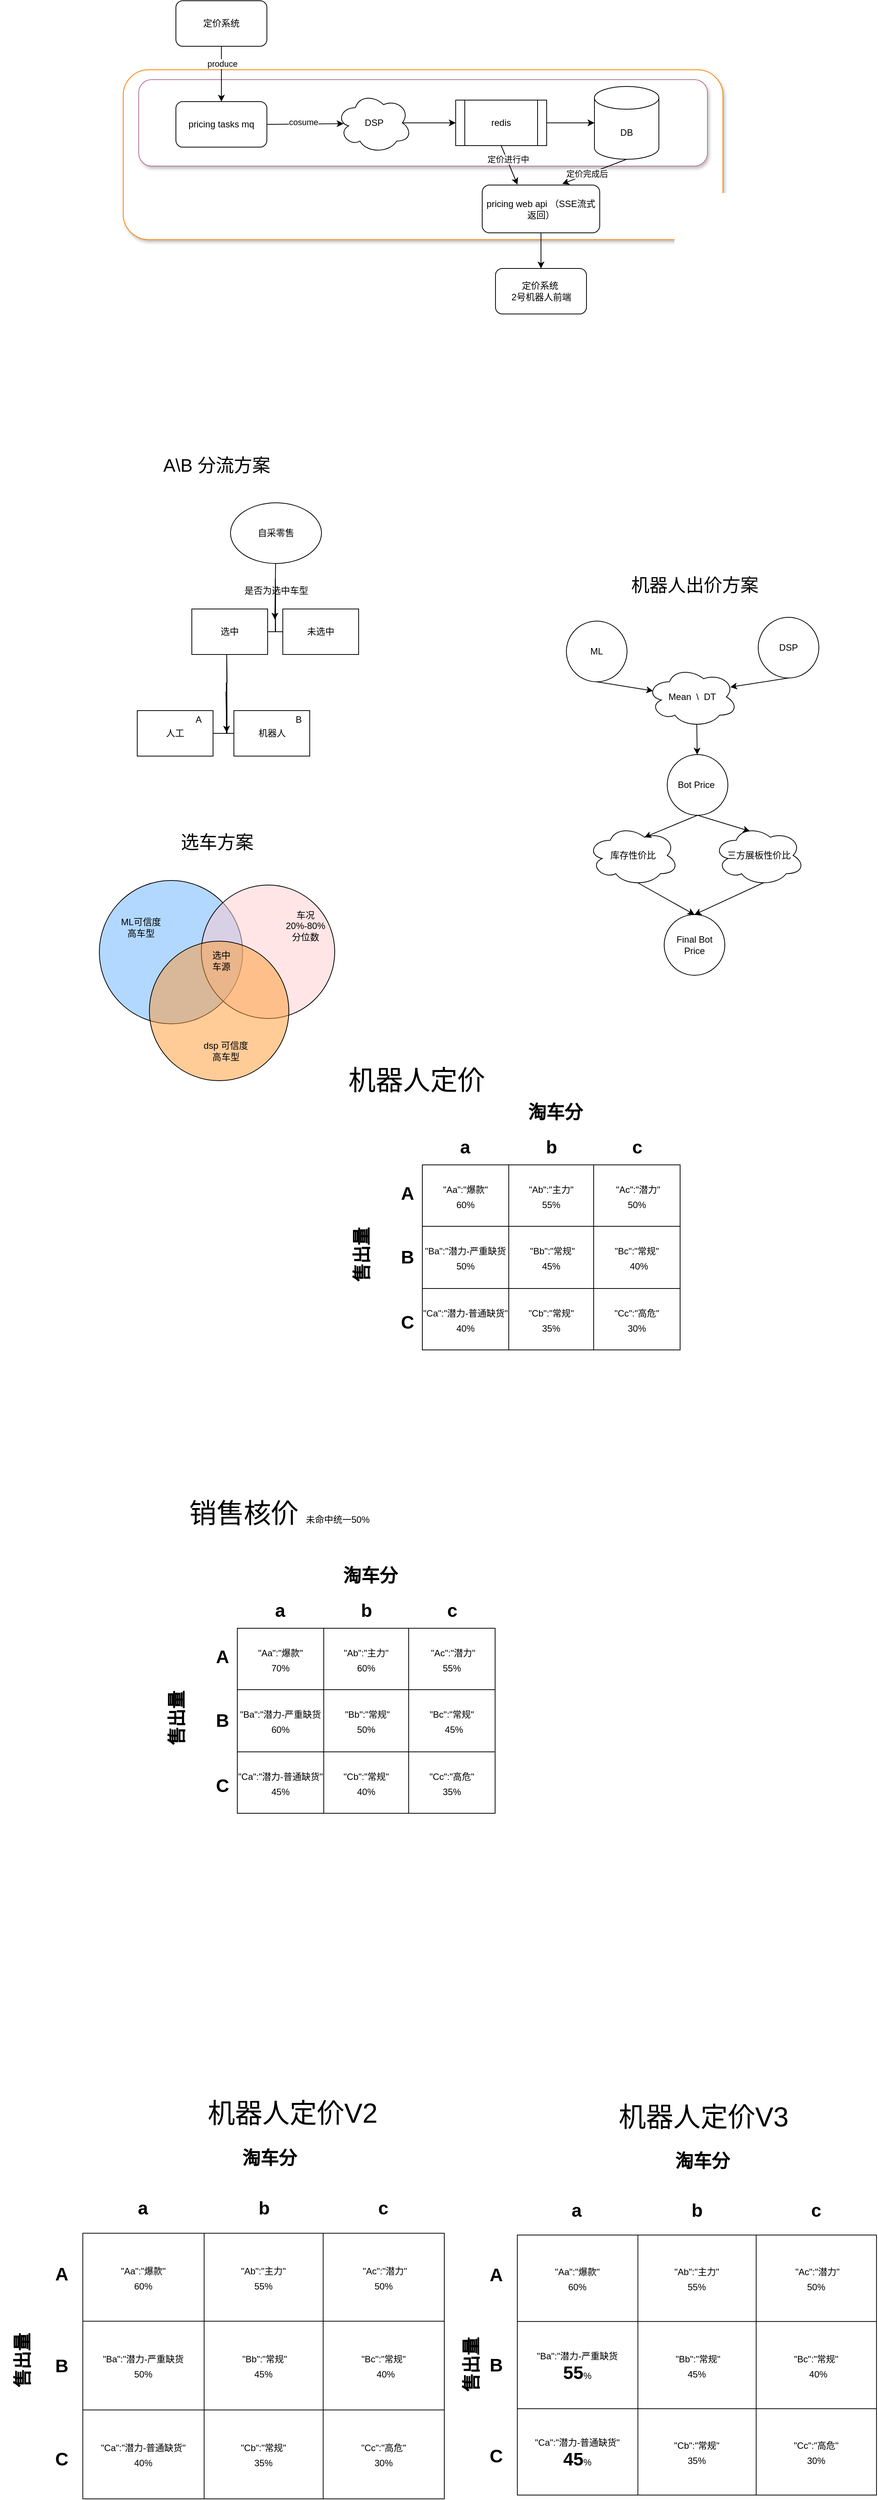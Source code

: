 <mxfile version="28.0.7">
  <diagram name="第 1 页" id="dXr8G55ADeOeAjB-wLCo">
    <mxGraphModel dx="1366" dy="620" grid="0" gridSize="10" guides="1" tooltips="1" connect="1" arrows="1" fold="1" page="1" pageScale="1" pageWidth="1200" pageHeight="1920" math="0" shadow="0">
      <root>
        <mxCell id="0" />
        <mxCell id="1" parent="0" />
        <mxCell id="itZnU8-O1z1cKu7S_E5a-29" value="" style="rounded=1;whiteSpace=wrap;html=1;strokeColor=#FF8000;shadow=1;" parent="1" vertex="1">
          <mxGeometry x="198.5" y="127" width="791" height="224" as="geometry" />
        </mxCell>
        <mxCell id="itZnU8-O1z1cKu7S_E5a-19" value="" style="rounded=1;whiteSpace=wrap;html=1;strokeColor=#B5739D;shadow=1;" parent="1" vertex="1">
          <mxGeometry x="219" y="140" width="750" height="114" as="geometry" />
        </mxCell>
        <mxCell id="itZnU8-O1z1cKu7S_E5a-4" value="pricing tasks mq" style="rounded=1;whiteSpace=wrap;html=1;" parent="1" vertex="1">
          <mxGeometry x="268" y="169" width="120" height="60" as="geometry" />
        </mxCell>
        <mxCell id="itZnU8-O1z1cKu7S_E5a-5" value="DSP" style="ellipse;shape=cloud;whiteSpace=wrap;html=1;" parent="1" vertex="1">
          <mxGeometry x="480" y="157" width="99" height="80" as="geometry" />
        </mxCell>
        <mxCell id="itZnU8-O1z1cKu7S_E5a-6" value="" style="endArrow=classic;html=1;rounded=0;entryX=0.092;entryY=0.513;entryDx=0;entryDy=0;entryPerimeter=0;exitX=1;exitY=0.5;exitDx=0;exitDy=0;" parent="1" source="itZnU8-O1z1cKu7S_E5a-4" target="itZnU8-O1z1cKu7S_E5a-5" edge="1">
          <mxGeometry width="50" height="50" relative="1" as="geometry">
            <mxPoint x="396" y="286" as="sourcePoint" />
            <mxPoint x="446" y="236" as="targetPoint" />
          </mxGeometry>
        </mxCell>
        <mxCell id="itZnU8-O1z1cKu7S_E5a-27" value="cosume" style="edgeLabel;html=1;align=center;verticalAlign=middle;resizable=0;points=[];" parent="itZnU8-O1z1cKu7S_E5a-6" vertex="1" connectable="0">
          <mxGeometry x="-0.06" y="3" relative="1" as="geometry">
            <mxPoint as="offset" />
          </mxGeometry>
        </mxCell>
        <mxCell id="itZnU8-O1z1cKu7S_E5a-8" value="redis" style="shape=process;whiteSpace=wrap;html=1;backgroundOutline=1;" parent="1" vertex="1">
          <mxGeometry x="637" y="167" width="120" height="60" as="geometry" />
        </mxCell>
        <mxCell id="itZnU8-O1z1cKu7S_E5a-11" value="" style="endArrow=classic;html=1;rounded=0;entryX=0;entryY=0.5;entryDx=0;entryDy=0;exitX=0.875;exitY=0.5;exitDx=0;exitDy=0;exitPerimeter=0;" parent="1" source="itZnU8-O1z1cKu7S_E5a-5" target="itZnU8-O1z1cKu7S_E5a-8" edge="1">
          <mxGeometry width="50" height="50" relative="1" as="geometry">
            <mxPoint x="580" y="284" as="sourcePoint" />
            <mxPoint x="689" y="195" as="targetPoint" />
          </mxGeometry>
        </mxCell>
        <mxCell id="itZnU8-O1z1cKu7S_E5a-14" value="DB" style="shape=cylinder3;whiteSpace=wrap;html=1;boundedLbl=1;backgroundOutline=1;size=15;" parent="1" vertex="1">
          <mxGeometry x="820" y="149" width="85" height="96" as="geometry" />
        </mxCell>
        <mxCell id="itZnU8-O1z1cKu7S_E5a-24" value="" style="endArrow=classic;html=1;rounded=0;entryX=0.5;entryY=0;entryDx=0;entryDy=0;exitX=0.5;exitY=1;exitDx=0;exitDy=0;" parent="1" source="itZnU8-O1z1cKu7S_E5a-25" target="itZnU8-O1z1cKu7S_E5a-4" edge="1">
          <mxGeometry width="50" height="50" relative="1" as="geometry">
            <mxPoint x="325" y="85" as="sourcePoint" />
            <mxPoint x="322" y="169" as="targetPoint" />
          </mxGeometry>
        </mxCell>
        <mxCell id="itZnU8-O1z1cKu7S_E5a-26" value="produce" style="edgeLabel;html=1;align=center;verticalAlign=middle;resizable=0;points=[];" parent="itZnU8-O1z1cKu7S_E5a-24" vertex="1" connectable="0">
          <mxGeometry x="-0.364" y="1" relative="1" as="geometry">
            <mxPoint as="offset" />
          </mxGeometry>
        </mxCell>
        <mxCell id="itZnU8-O1z1cKu7S_E5a-25" value="定价系统" style="rounded=1;whiteSpace=wrap;html=1;" parent="1" vertex="1">
          <mxGeometry x="268" y="36" width="120" height="60" as="geometry" />
        </mxCell>
        <mxCell id="itZnU8-O1z1cKu7S_E5a-28" value="pricing web api （SSE流式返回）" style="rounded=1;whiteSpace=wrap;html=1;" parent="1" vertex="1">
          <mxGeometry x="672" y="279" width="155" height="63" as="geometry" />
        </mxCell>
        <mxCell id="itZnU8-O1z1cKu7S_E5a-30" value="" style="endArrow=classic;html=1;rounded=0;exitX=0.5;exitY=1;exitDx=0;exitDy=0;entryX=0.3;entryY=-0.008;entryDx=0;entryDy=0;entryPerimeter=0;" parent="1" source="itZnU8-O1z1cKu7S_E5a-8" target="itZnU8-O1z1cKu7S_E5a-28" edge="1">
          <mxGeometry width="50" height="50" relative="1" as="geometry">
            <mxPoint x="746" y="296" as="sourcePoint" />
            <mxPoint x="796" y="246" as="targetPoint" />
          </mxGeometry>
        </mxCell>
        <mxCell id="itZnU8-O1z1cKu7S_E5a-35" value="定价进行中" style="edgeLabel;html=1;align=center;verticalAlign=middle;resizable=0;points=[];" parent="itZnU8-O1z1cKu7S_E5a-30" vertex="1" connectable="0">
          <mxGeometry x="-0.298" y="1" relative="1" as="geometry">
            <mxPoint as="offset" />
          </mxGeometry>
        </mxCell>
        <mxCell id="itZnU8-O1z1cKu7S_E5a-31" value="" style="endArrow=classic;html=1;rounded=0;exitX=0.5;exitY=1;exitDx=0;exitDy=0;exitPerimeter=0;entryX=0.681;entryY=-0.024;entryDx=0;entryDy=0;entryPerimeter=0;" parent="1" source="itZnU8-O1z1cKu7S_E5a-14" target="itZnU8-O1z1cKu7S_E5a-28" edge="1">
          <mxGeometry width="50" height="50" relative="1" as="geometry">
            <mxPoint x="1105" y="292" as="sourcePoint" />
            <mxPoint x="1155" y="242" as="targetPoint" />
          </mxGeometry>
        </mxCell>
        <mxCell id="itZnU8-O1z1cKu7S_E5a-36" value="定价完成后" style="edgeLabel;html=1;align=center;verticalAlign=middle;resizable=0;points=[];" parent="itZnU8-O1z1cKu7S_E5a-31" vertex="1" connectable="0">
          <mxGeometry x="0.198" y="-1" relative="1" as="geometry">
            <mxPoint x="-1" as="offset" />
          </mxGeometry>
        </mxCell>
        <mxCell id="itZnU8-O1z1cKu7S_E5a-32" value="定价系统&amp;nbsp;&lt;div&gt;2号机器人前端&lt;/div&gt;" style="rounded=1;whiteSpace=wrap;html=1;" parent="1" vertex="1">
          <mxGeometry x="689.5" y="389" width="120" height="60" as="geometry" />
        </mxCell>
        <mxCell id="itZnU8-O1z1cKu7S_E5a-34" value="" style="endArrow=classic;html=1;rounded=0;exitX=0.5;exitY=1;exitDx=0;exitDy=0;entryX=0.5;entryY=0;entryDx=0;entryDy=0;" parent="1" source="itZnU8-O1z1cKu7S_E5a-28" target="itZnU8-O1z1cKu7S_E5a-32" edge="1">
          <mxGeometry width="50" height="50" relative="1" as="geometry">
            <mxPoint x="880" y="424" as="sourcePoint" />
            <mxPoint x="930" y="374" as="targetPoint" />
          </mxGeometry>
        </mxCell>
        <mxCell id="itZnU8-O1z1cKu7S_E5a-38" value="" style="endArrow=classic;html=1;rounded=0;exitX=1;exitY=0.5;exitDx=0;exitDy=0;entryX=0;entryY=0.5;entryDx=0;entryDy=0;entryPerimeter=0;" parent="1" source="itZnU8-O1z1cKu7S_E5a-8" target="itZnU8-O1z1cKu7S_E5a-14" edge="1">
          <mxGeometry width="50" height="50" relative="1" as="geometry">
            <mxPoint x="794" y="219" as="sourcePoint" />
            <mxPoint x="858" y="197" as="targetPoint" />
          </mxGeometry>
        </mxCell>
        <mxCell id="T7qoQ7lvPFL74FgqGg6b-2" value="" style="edgeStyle=orthogonalEdgeStyle;sourcePerimeterSpacing=0;targetPerimeterSpacing=0;startArrow=none;endArrow=none;rounded=0;targetPortConstraint=eastwest;sourcePortConstraint=northsouth;curved=0;rounded=0;" parent="1" target="T7qoQ7lvPFL74FgqGg6b-4" edge="1">
          <mxGeometry relative="1" as="geometry">
            <mxPoint x="335" y="898" as="sourcePoint" />
          </mxGeometry>
        </mxCell>
        <mxCell id="T7qoQ7lvPFL74FgqGg6b-3" value="" style="edgeStyle=orthogonalEdgeStyle;sourcePerimeterSpacing=0;targetPerimeterSpacing=0;startArrow=none;endArrow=none;rounded=0;targetPortConstraint=eastwest;sourcePortConstraint=northsouth;curved=0;rounded=0;" parent="1" target="T7qoQ7lvPFL74FgqGg6b-5" edge="1">
          <mxGeometry relative="1" as="geometry">
            <mxPoint x="335" y="898" as="sourcePoint" />
          </mxGeometry>
        </mxCell>
        <mxCell id="T7qoQ7lvPFL74FgqGg6b-4" value="人工" style="whiteSpace=wrap;html=1;align=center;verticalAlign=middle;treeFolding=1;treeMoving=1;" parent="1" vertex="1">
          <mxGeometry x="217" y="972" width="100" height="60" as="geometry" />
        </mxCell>
        <mxCell id="T7qoQ7lvPFL74FgqGg6b-5" value="机器人" style="whiteSpace=wrap;html=1;align=center;verticalAlign=middle;treeFolding=1;treeMoving=1;" parent="1" vertex="1">
          <mxGeometry x="344.5" y="972" width="100" height="60" as="geometry" />
        </mxCell>
        <mxCell id="T7qoQ7lvPFL74FgqGg6b-8" value="" style="edgeStyle=orthogonalEdgeStyle;sourcePerimeterSpacing=0;targetPerimeterSpacing=0;startArrow=none;endArrow=none;rounded=0;targetPortConstraint=eastwest;sourcePortConstraint=northsouth;curved=0;rounded=0;" parent="1" target="T7qoQ7lvPFL74FgqGg6b-10" edge="1">
          <mxGeometry relative="1" as="geometry">
            <mxPoint x="399" y="798" as="sourcePoint" />
          </mxGeometry>
        </mxCell>
        <mxCell id="T7qoQ7lvPFL74FgqGg6b-9" value="" style="edgeStyle=orthogonalEdgeStyle;sourcePerimeterSpacing=0;targetPerimeterSpacing=0;startArrow=none;endArrow=none;rounded=0;targetPortConstraint=eastwest;sourcePortConstraint=northsouth;curved=0;rounded=0;" parent="1" target="T7qoQ7lvPFL74FgqGg6b-11" edge="1">
          <mxGeometry relative="1" as="geometry">
            <mxPoint x="399" y="798" as="sourcePoint" />
          </mxGeometry>
        </mxCell>
        <mxCell id="T7qoQ7lvPFL74FgqGg6b-10" value="选中" style="whiteSpace=wrap;html=1;align=center;verticalAlign=middle;treeFolding=1;treeMoving=1;" parent="1" vertex="1">
          <mxGeometry x="289" y="838" width="100" height="60" as="geometry" />
        </mxCell>
        <mxCell id="T7qoQ7lvPFL74FgqGg6b-11" value="未选中" style="whiteSpace=wrap;html=1;align=center;verticalAlign=middle;treeFolding=1;treeMoving=1;" parent="1" vertex="1">
          <mxGeometry x="409" y="838" width="100" height="60" as="geometry" />
        </mxCell>
        <mxCell id="T7qoQ7lvPFL74FgqGg6b-12" value="是否为选中车型" style="text;html=1;align=center;verticalAlign=middle;whiteSpace=wrap;rounded=0;" parent="1" vertex="1">
          <mxGeometry x="344.5" y="799" width="111" height="30" as="geometry" />
        </mxCell>
        <mxCell id="T7qoQ7lvPFL74FgqGg6b-13" value="" style="endArrow=classic;html=1;rounded=0;" parent="1" source="T7qoQ7lvPFL74FgqGg6b-14" edge="1">
          <mxGeometry width="50" height="50" relative="1" as="geometry">
            <mxPoint x="401.5" y="786" as="sourcePoint" />
            <mxPoint x="398.5" y="852" as="targetPoint" />
          </mxGeometry>
        </mxCell>
        <mxCell id="T7qoQ7lvPFL74FgqGg6b-14" value="自采零售" style="ellipse;whiteSpace=wrap;html=1;" parent="1" vertex="1">
          <mxGeometry x="340" y="698" width="120" height="80" as="geometry" />
        </mxCell>
        <mxCell id="T7qoQ7lvPFL74FgqGg6b-15" value="" style="endArrow=classic;html=1;rounded=0;exitX=0.5;exitY=1;exitDx=0;exitDy=0;" parent="1" edge="1">
          <mxGeometry width="50" height="50" relative="1" as="geometry">
            <mxPoint x="334" y="947" as="sourcePoint" />
            <mxPoint x="335" y="1001" as="targetPoint" />
          </mxGeometry>
        </mxCell>
        <mxCell id="T7qoQ7lvPFL74FgqGg6b-17" value="&lt;font style=&quot;font-size: 24px;&quot;&gt;A\B 分流方案&lt;/font&gt;" style="text;html=1;align=center;verticalAlign=middle;whiteSpace=wrap;rounded=0;" parent="1" vertex="1">
          <mxGeometry x="240" y="632" width="164" height="34" as="geometry" />
        </mxCell>
        <mxCell id="T7qoQ7lvPFL74FgqGg6b-35" value="ML" style="ellipse;whiteSpace=wrap;html=1;aspect=fixed;" parent="1" vertex="1">
          <mxGeometry x="783" y="854" width="80" height="80" as="geometry" />
        </mxCell>
        <mxCell id="T7qoQ7lvPFL74FgqGg6b-36" value="DSP" style="ellipse;whiteSpace=wrap;html=1;aspect=fixed;" parent="1" vertex="1">
          <mxGeometry x="1036" y="849" width="80" height="80" as="geometry" />
        </mxCell>
        <mxCell id="T7qoQ7lvPFL74FgqGg6b-37" value="Bot Price&amp;nbsp;" style="ellipse;whiteSpace=wrap;html=1;aspect=fixed;" parent="1" vertex="1">
          <mxGeometry x="916" y="1030" width="80" height="80" as="geometry" />
        </mxCell>
        <mxCell id="T7qoQ7lvPFL74FgqGg6b-38" value="" style="endArrow=classic;html=1;rounded=0;exitX=0.5;exitY=1;exitDx=0;exitDy=0;entryX=0.07;entryY=0.4;entryDx=0;entryDy=0;entryPerimeter=0;" parent="1" source="T7qoQ7lvPFL74FgqGg6b-35" target="T7qoQ7lvPFL74FgqGg6b-41" edge="1">
          <mxGeometry width="50" height="50" relative="1" as="geometry">
            <mxPoint x="719" y="1000" as="sourcePoint" />
            <mxPoint x="769" y="950" as="targetPoint" />
          </mxGeometry>
        </mxCell>
        <mxCell id="T7qoQ7lvPFL74FgqGg6b-39" value="" style="endArrow=classic;html=1;rounded=0;exitX=0.5;exitY=1;exitDx=0;exitDy=0;entryX=0.917;entryY=0.338;entryDx=0;entryDy=0;entryPerimeter=0;" parent="1" source="T7qoQ7lvPFL74FgqGg6b-36" target="T7qoQ7lvPFL74FgqGg6b-41" edge="1">
          <mxGeometry width="50" height="50" relative="1" as="geometry">
            <mxPoint x="894" y="876" as="sourcePoint" />
            <mxPoint x="1018" y="919" as="targetPoint" />
          </mxGeometry>
        </mxCell>
        <mxCell id="T7qoQ7lvPFL74FgqGg6b-41" value="Mean&amp;nbsp; \&amp;nbsp; DT" style="ellipse;shape=cloud;whiteSpace=wrap;html=1;" parent="1" vertex="1">
          <mxGeometry x="889" y="914" width="120" height="80" as="geometry" />
        </mxCell>
        <mxCell id="T7qoQ7lvPFL74FgqGg6b-42" value="" style="endArrow=classic;html=1;rounded=0;exitX=0.55;exitY=0.95;exitDx=0;exitDy=0;exitPerimeter=0;" parent="1" source="T7qoQ7lvPFL74FgqGg6b-41" target="T7qoQ7lvPFL74FgqGg6b-37" edge="1">
          <mxGeometry width="50" height="50" relative="1" as="geometry">
            <mxPoint x="1102" y="1018" as="sourcePoint" />
            <mxPoint x="1152" y="968" as="targetPoint" />
          </mxGeometry>
        </mxCell>
        <mxCell id="T7qoQ7lvPFL74FgqGg6b-44" value="库存性价比" style="ellipse;shape=cloud;whiteSpace=wrap;html=1;" parent="1" vertex="1">
          <mxGeometry x="811" y="1123" width="120" height="80" as="geometry" />
        </mxCell>
        <mxCell id="T7qoQ7lvPFL74FgqGg6b-45" value="三方展板性价比" style="ellipse;shape=cloud;whiteSpace=wrap;html=1;" parent="1" vertex="1">
          <mxGeometry x="977" y="1123" width="120" height="80" as="geometry" />
        </mxCell>
        <mxCell id="T7qoQ7lvPFL74FgqGg6b-46" value="" style="endArrow=classic;html=1;rounded=0;exitX=0.5;exitY=1;exitDx=0;exitDy=0;entryX=0.4;entryY=0.1;entryDx=0;entryDy=0;entryPerimeter=0;" parent="1" source="T7qoQ7lvPFL74FgqGg6b-37" target="T7qoQ7lvPFL74FgqGg6b-45" edge="1">
          <mxGeometry width="50" height="50" relative="1" as="geometry">
            <mxPoint x="1087" y="1111" as="sourcePoint" />
            <mxPoint x="1169" y="1135" as="targetPoint" />
          </mxGeometry>
        </mxCell>
        <mxCell id="T7qoQ7lvPFL74FgqGg6b-47" value="" style="endArrow=classic;html=1;rounded=0;exitX=0.5;exitY=1;exitDx=0;exitDy=0;entryX=0.625;entryY=0.2;entryDx=0;entryDy=0;entryPerimeter=0;" parent="1" source="T7qoQ7lvPFL74FgqGg6b-37" target="T7qoQ7lvPFL74FgqGg6b-44" edge="1">
          <mxGeometry width="50" height="50" relative="1" as="geometry">
            <mxPoint x="503" y="1160" as="sourcePoint" />
            <mxPoint x="745" y="1077" as="targetPoint" />
          </mxGeometry>
        </mxCell>
        <mxCell id="T7qoQ7lvPFL74FgqGg6b-48" value="" style="endArrow=classic;html=1;rounded=0;exitX=0.55;exitY=0.95;exitDx=0;exitDy=0;exitPerimeter=0;entryX=0.5;entryY=0;entryDx=0;entryDy=0;" parent="1" source="T7qoQ7lvPFL74FgqGg6b-45" target="T7qoQ7lvPFL74FgqGg6b-50" edge="1">
          <mxGeometry width="50" height="50" relative="1" as="geometry">
            <mxPoint x="1200" y="1251" as="sourcePoint" />
            <mxPoint x="1282" y="1275" as="targetPoint" />
          </mxGeometry>
        </mxCell>
        <mxCell id="T7qoQ7lvPFL74FgqGg6b-49" value="" style="endArrow=classic;html=1;rounded=0;exitX=0.55;exitY=0.95;exitDx=0;exitDy=0;exitPerimeter=0;entryX=0.5;entryY=0;entryDx=0;entryDy=0;" parent="1" source="T7qoQ7lvPFL74FgqGg6b-44" target="T7qoQ7lvPFL74FgqGg6b-50" edge="1">
          <mxGeometry width="50" height="50" relative="1" as="geometry">
            <mxPoint x="809" y="1225" as="sourcePoint" />
            <mxPoint x="891" y="1249" as="targetPoint" />
          </mxGeometry>
        </mxCell>
        <mxCell id="T7qoQ7lvPFL74FgqGg6b-50" value="Final Bot Price" style="ellipse;whiteSpace=wrap;html=1;aspect=fixed;" parent="1" vertex="1">
          <mxGeometry x="912" y="1241" width="80" height="80" as="geometry" />
        </mxCell>
        <mxCell id="T7qoQ7lvPFL74FgqGg6b-51" value="A" style="text;html=1;align=center;verticalAlign=middle;whiteSpace=wrap;rounded=0;" parent="1" vertex="1">
          <mxGeometry x="268" y="969" width="60" height="30" as="geometry" />
        </mxCell>
        <mxCell id="T7qoQ7lvPFL74FgqGg6b-52" value="B" style="text;html=1;align=center;verticalAlign=middle;whiteSpace=wrap;rounded=0;" parent="1" vertex="1">
          <mxGeometry x="400" y="969" width="60" height="30" as="geometry" />
        </mxCell>
        <mxCell id="T7qoQ7lvPFL74FgqGg6b-57" value="" style="ellipse;whiteSpace=wrap;html=1;aspect=fixed;fillColor=#66B2FF;fillOpacity=50;" parent="1" vertex="1">
          <mxGeometry x="167" y="1196" width="189" height="189" as="geometry" />
        </mxCell>
        <mxCell id="T7qoQ7lvPFL74FgqGg6b-58" value="" style="ellipse;whiteSpace=wrap;html=1;aspect=fixed;fillColor=#FFCCCC;fillOpacity=50;strokeColor=#000000;" parent="1" vertex="1">
          <mxGeometry x="301.5" y="1202" width="176" height="176" as="geometry" />
        </mxCell>
        <mxCell id="T7qoQ7lvPFL74FgqGg6b-59" value="" style="ellipse;whiteSpace=wrap;html=1;aspect=fixed;fillColor=light-dark(#FF9933,#000000);fillOpacity=50;" parent="1" vertex="1">
          <mxGeometry x="233" y="1276" width="184" height="184" as="geometry" />
        </mxCell>
        <mxCell id="T7qoQ7lvPFL74FgqGg6b-60" value="dsp 可信度高车型" style="text;html=1;align=center;verticalAlign=middle;whiteSpace=wrap;rounded=0;" parent="1" vertex="1">
          <mxGeometry x="303" y="1406" width="62" height="30" as="geometry" />
        </mxCell>
        <mxCell id="T7qoQ7lvPFL74FgqGg6b-61" value="车况20%-80% 分位数" style="text;html=1;align=center;verticalAlign=middle;whiteSpace=wrap;rounded=0;" parent="1" vertex="1">
          <mxGeometry x="409" y="1241" width="60" height="30" as="geometry" />
        </mxCell>
        <mxCell id="T7qoQ7lvPFL74FgqGg6b-62" value="ML可信度高车型" style="text;html=1;align=center;verticalAlign=middle;whiteSpace=wrap;rounded=0;" parent="1" vertex="1">
          <mxGeometry x="192" y="1243" width="60" height="30" as="geometry" />
        </mxCell>
        <mxCell id="T7qoQ7lvPFL74FgqGg6b-63" value="&lt;font style=&quot;font-size: 24px;&quot;&gt;选车方案&lt;/font&gt;" style="text;html=1;align=center;verticalAlign=middle;whiteSpace=wrap;rounded=0;" parent="1" vertex="1">
          <mxGeometry x="265.5" y="1131" width="113" height="30" as="geometry" />
        </mxCell>
        <mxCell id="T7qoQ7lvPFL74FgqGg6b-64" value="&lt;font style=&quot;font-size: 24px;&quot;&gt;机器人出价方案&lt;/font&gt;" style="text;html=1;align=center;verticalAlign=middle;whiteSpace=wrap;rounded=0;" parent="1" vertex="1">
          <mxGeometry x="858.5" y="794" width="187" height="25" as="geometry" />
        </mxCell>
        <mxCell id="T7qoQ7lvPFL74FgqGg6b-65" value="选中&lt;div&gt;车源&lt;/div&gt;" style="text;html=1;align=center;verticalAlign=middle;whiteSpace=wrap;rounded=0;" parent="1" vertex="1">
          <mxGeometry x="298" y="1287" width="60" height="30" as="geometry" />
        </mxCell>
        <mxCell id="gTAyY-qYnLMRC7ABUsOn-28" value="A" style="text;strokeColor=none;fillColor=none;html=1;fontSize=24;fontStyle=1;verticalAlign=middle;align=center;" parent="1" vertex="1">
          <mxGeometry x="523" y="1589" width="100" height="40" as="geometry" />
        </mxCell>
        <mxCell id="gTAyY-qYnLMRC7ABUsOn-29" value="B" style="text;strokeColor=none;fillColor=none;html=1;fontSize=24;fontStyle=1;verticalAlign=middle;align=center;" parent="1" vertex="1">
          <mxGeometry x="523" y="1673" width="100" height="40" as="geometry" />
        </mxCell>
        <mxCell id="gTAyY-qYnLMRC7ABUsOn-30" value="C" style="text;strokeColor=none;fillColor=none;html=1;fontSize=24;fontStyle=1;verticalAlign=middle;align=center;" parent="1" vertex="1">
          <mxGeometry x="523" y="1759" width="100" height="40" as="geometry" />
        </mxCell>
        <mxCell id="gTAyY-qYnLMRC7ABUsOn-32" value="a" style="text;strokeColor=none;fillColor=none;html=1;fontSize=24;fontStyle=1;verticalAlign=middle;align=center;" parent="1" vertex="1">
          <mxGeometry x="599" y="1528" width="100" height="40" as="geometry" />
        </mxCell>
        <mxCell id="gTAyY-qYnLMRC7ABUsOn-33" value="b" style="text;strokeColor=none;fillColor=none;html=1;fontSize=24;fontStyle=1;verticalAlign=middle;align=center;" parent="1" vertex="1">
          <mxGeometry x="713" y="1528" width="100" height="40" as="geometry" />
        </mxCell>
        <mxCell id="gTAyY-qYnLMRC7ABUsOn-34" value="c" style="text;strokeColor=none;fillColor=none;html=1;fontSize=24;fontStyle=1;verticalAlign=middle;align=center;" parent="1" vertex="1">
          <mxGeometry x="825.5" y="1528" width="100" height="40" as="geometry" />
        </mxCell>
        <mxCell id="gTAyY-qYnLMRC7ABUsOn-35" value="售出量" style="text;strokeColor=none;fillColor=none;html=1;fontSize=24;fontStyle=1;verticalAlign=middle;align=center;rotation=-90;" parent="1" vertex="1">
          <mxGeometry x="463" y="1670" width="100" height="40" as="geometry" />
        </mxCell>
        <mxCell id="gTAyY-qYnLMRC7ABUsOn-37" value="淘车分" style="text;strokeColor=none;fillColor=none;html=1;fontSize=24;fontStyle=1;verticalAlign=middle;align=center;" parent="1" vertex="1">
          <mxGeometry x="718" y="1482" width="100" height="40" as="geometry" />
        </mxCell>
        <mxCell id="gTAyY-qYnLMRC7ABUsOn-38" value="" style="shape=table;startSize=0;container=1;collapsible=0;childLayout=tableLayout;fontSize=16;" parent="1" vertex="1">
          <mxGeometry x="593" y="1571" width="340" height="244" as="geometry" />
        </mxCell>
        <mxCell id="gTAyY-qYnLMRC7ABUsOn-39" value="" style="shape=tableRow;horizontal=0;startSize=0;swimlaneHead=0;swimlaneBody=0;strokeColor=inherit;top=0;left=0;bottom=0;right=0;collapsible=0;dropTarget=0;fillColor=none;points=[[0,0.5],[1,0.5]];portConstraint=eastwest;fontSize=16;" parent="gTAyY-qYnLMRC7ABUsOn-38" vertex="1">
          <mxGeometry width="340" height="81" as="geometry" />
        </mxCell>
        <mxCell id="gTAyY-qYnLMRC7ABUsOn-40" value="&lt;span style=&quot;font-size: 12px; text-align: left;&quot;&gt;&quot;Aa&quot;:&quot;爆款&quot;&lt;/span&gt;&lt;div&gt;&lt;span style=&quot;font-size: 12px; text-align: left;&quot;&gt;60%&lt;/span&gt;&lt;/div&gt;" style="shape=partialRectangle;html=1;whiteSpace=wrap;connectable=0;strokeColor=inherit;overflow=hidden;fillColor=none;top=0;left=0;bottom=0;right=0;pointerEvents=1;fontSize=16;" parent="gTAyY-qYnLMRC7ABUsOn-39" vertex="1">
          <mxGeometry width="114" height="81" as="geometry">
            <mxRectangle width="114" height="81" as="alternateBounds" />
          </mxGeometry>
        </mxCell>
        <mxCell id="gTAyY-qYnLMRC7ABUsOn-41" value="&lt;span style=&quot;font-size: 12px; text-align: left;&quot;&gt;&quot;Ab&quot;:&quot;主力&quot;&lt;/span&gt;&lt;div&gt;&lt;span style=&quot;font-size: 12px; text-align: left;&quot;&gt;55%&lt;/span&gt;&lt;/div&gt;" style="shape=partialRectangle;html=1;whiteSpace=wrap;connectable=0;strokeColor=inherit;overflow=hidden;fillColor=none;top=0;left=0;bottom=0;right=0;pointerEvents=1;fontSize=16;" parent="gTAyY-qYnLMRC7ABUsOn-39" vertex="1">
          <mxGeometry x="114" width="112" height="81" as="geometry">
            <mxRectangle width="112" height="81" as="alternateBounds" />
          </mxGeometry>
        </mxCell>
        <mxCell id="gTAyY-qYnLMRC7ABUsOn-42" value="&lt;span style=&quot;font-size: 12px; text-align: left;&quot;&gt;&amp;nbsp;&quot;Ac&quot;:&quot;潜力&quot;&lt;/span&gt;&lt;div&gt;&lt;span style=&quot;font-size: 12px; text-align: left;&quot;&gt;50%&lt;/span&gt;&lt;/div&gt;" style="shape=partialRectangle;html=1;whiteSpace=wrap;connectable=0;strokeColor=inherit;overflow=hidden;fillColor=none;top=0;left=0;bottom=0;right=0;pointerEvents=1;fontSize=16;" parent="gTAyY-qYnLMRC7ABUsOn-39" vertex="1">
          <mxGeometry x="226" width="114" height="81" as="geometry">
            <mxRectangle width="114" height="81" as="alternateBounds" />
          </mxGeometry>
        </mxCell>
        <mxCell id="gTAyY-qYnLMRC7ABUsOn-43" value="" style="shape=tableRow;horizontal=0;startSize=0;swimlaneHead=0;swimlaneBody=0;strokeColor=inherit;top=0;left=0;bottom=0;right=0;collapsible=0;dropTarget=0;fillColor=none;points=[[0,0.5],[1,0.5]];portConstraint=eastwest;fontSize=16;" parent="gTAyY-qYnLMRC7ABUsOn-38" vertex="1">
          <mxGeometry y="81" width="340" height="82" as="geometry" />
        </mxCell>
        <mxCell id="gTAyY-qYnLMRC7ABUsOn-44" value="&lt;span style=&quot;font-size: 12px; text-align: left;&quot;&gt;&quot;Ba&quot;:&quot;潜力-严重缺货&lt;/span&gt;&lt;div&gt;&lt;span style=&quot;font-size: 12px; text-align: left;&quot;&gt;50%&lt;/span&gt;&lt;/div&gt;" style="shape=partialRectangle;html=1;whiteSpace=wrap;connectable=0;strokeColor=inherit;overflow=hidden;fillColor=none;top=0;left=0;bottom=0;right=0;pointerEvents=1;fontSize=16;" parent="gTAyY-qYnLMRC7ABUsOn-43" vertex="1">
          <mxGeometry width="114" height="82" as="geometry">
            <mxRectangle width="114" height="82" as="alternateBounds" />
          </mxGeometry>
        </mxCell>
        <mxCell id="gTAyY-qYnLMRC7ABUsOn-45" value="&lt;span style=&quot;font-size: 12px; text-align: left;&quot;&gt;&amp;nbsp;&quot;Bb&quot;:&quot;常规&quot;&lt;/span&gt;&lt;div&gt;&lt;span style=&quot;font-size: 12px; text-align: left;&quot;&gt;45%&lt;/span&gt;&lt;/div&gt;" style="shape=partialRectangle;html=1;whiteSpace=wrap;connectable=0;strokeColor=inherit;overflow=hidden;fillColor=none;top=0;left=0;bottom=0;right=0;pointerEvents=1;fontSize=16;" parent="gTAyY-qYnLMRC7ABUsOn-43" vertex="1">
          <mxGeometry x="114" width="112" height="82" as="geometry">
            <mxRectangle width="112" height="82" as="alternateBounds" />
          </mxGeometry>
        </mxCell>
        <mxCell id="gTAyY-qYnLMRC7ABUsOn-46" value="&lt;span style=&quot;font-size: 12px; text-align: left;&quot;&gt;&quot;Bc&quot;:&quot;常规&quot;&lt;/span&gt;&lt;div style=&quot;text-align: left;&quot;&gt;&lt;span style=&quot;font-size: 12px;&quot;&gt;&amp;nbsp; &amp;nbsp; &amp;nbsp; 40%&lt;/span&gt;&lt;/div&gt;" style="shape=partialRectangle;html=1;whiteSpace=wrap;connectable=0;strokeColor=inherit;overflow=hidden;fillColor=none;top=0;left=0;bottom=0;right=0;pointerEvents=1;fontSize=16;" parent="gTAyY-qYnLMRC7ABUsOn-43" vertex="1">
          <mxGeometry x="226" width="114" height="82" as="geometry">
            <mxRectangle width="114" height="82" as="alternateBounds" />
          </mxGeometry>
        </mxCell>
        <mxCell id="gTAyY-qYnLMRC7ABUsOn-47" value="" style="shape=tableRow;horizontal=0;startSize=0;swimlaneHead=0;swimlaneBody=0;strokeColor=inherit;top=0;left=0;bottom=0;right=0;collapsible=0;dropTarget=0;fillColor=none;points=[[0,0.5],[1,0.5]];portConstraint=eastwest;fontSize=16;" parent="gTAyY-qYnLMRC7ABUsOn-38" vertex="1">
          <mxGeometry y="163" width="340" height="81" as="geometry" />
        </mxCell>
        <mxCell id="gTAyY-qYnLMRC7ABUsOn-48" value="&lt;span style=&quot;font-size: 12px; text-align: left;&quot;&gt;&quot;Ca&quot;:&quot;潜力-普通缺货&quot;&lt;/span&gt;&lt;div&gt;&lt;span style=&quot;font-size: 12px; text-align: left;&quot;&gt;40%&lt;/span&gt;&lt;/div&gt;" style="shape=partialRectangle;html=1;whiteSpace=wrap;connectable=0;strokeColor=inherit;overflow=hidden;fillColor=none;top=0;left=0;bottom=0;right=0;pointerEvents=1;fontSize=16;" parent="gTAyY-qYnLMRC7ABUsOn-47" vertex="1">
          <mxGeometry width="114" height="81" as="geometry">
            <mxRectangle width="114" height="81" as="alternateBounds" />
          </mxGeometry>
        </mxCell>
        <mxCell id="gTAyY-qYnLMRC7ABUsOn-49" value="&lt;span style=&quot;font-size: 12px; text-align: left;&quot;&gt;&quot;Cb&quot;:&quot;常规&quot;&lt;/span&gt;&lt;div&gt;&lt;span style=&quot;font-size: 12px; text-align: left;&quot;&gt;35%&lt;/span&gt;&lt;/div&gt;" style="shape=partialRectangle;html=1;whiteSpace=wrap;connectable=0;strokeColor=inherit;overflow=hidden;fillColor=none;top=0;left=0;bottom=0;right=0;pointerEvents=1;fontSize=16;" parent="gTAyY-qYnLMRC7ABUsOn-47" vertex="1">
          <mxGeometry x="114" width="112" height="81" as="geometry">
            <mxRectangle width="112" height="81" as="alternateBounds" />
          </mxGeometry>
        </mxCell>
        <mxCell id="gTAyY-qYnLMRC7ABUsOn-50" value="&lt;span style=&quot;font-size: 12px; text-align: left;&quot;&gt;&quot;Cc&quot;:&quot;高危&quot;&lt;/span&gt;&lt;div&gt;&lt;span style=&quot;font-size: 12px; text-align: left;&quot;&gt;30%&lt;/span&gt;&lt;/div&gt;" style="shape=partialRectangle;html=1;whiteSpace=wrap;connectable=0;strokeColor=inherit;overflow=hidden;fillColor=none;top=0;left=0;bottom=0;right=0;pointerEvents=1;fontSize=16;" parent="gTAyY-qYnLMRC7ABUsOn-47" vertex="1">
          <mxGeometry x="226" width="114" height="81" as="geometry">
            <mxRectangle width="114" height="81" as="alternateBounds" />
          </mxGeometry>
        </mxCell>
        <mxCell id="kahFLXehHUO1FSHVmVhM-1" value="A" style="text;strokeColor=none;fillColor=none;html=1;fontSize=24;fontStyle=1;verticalAlign=middle;align=center;" parent="1" vertex="1">
          <mxGeometry x="279" y="2200" width="100" height="40" as="geometry" />
        </mxCell>
        <mxCell id="kahFLXehHUO1FSHVmVhM-2" value="B" style="text;strokeColor=none;fillColor=none;html=1;fontSize=24;fontStyle=1;verticalAlign=middle;align=center;" parent="1" vertex="1">
          <mxGeometry x="279" y="2284" width="100" height="40" as="geometry" />
        </mxCell>
        <mxCell id="kahFLXehHUO1FSHVmVhM-3" value="C" style="text;strokeColor=none;fillColor=none;html=1;fontSize=24;fontStyle=1;verticalAlign=middle;align=center;" parent="1" vertex="1">
          <mxGeometry x="279" y="2370" width="100" height="40" as="geometry" />
        </mxCell>
        <mxCell id="kahFLXehHUO1FSHVmVhM-4" value="a" style="text;strokeColor=none;fillColor=none;html=1;fontSize=24;fontStyle=1;verticalAlign=middle;align=center;" parent="1" vertex="1">
          <mxGeometry x="355" y="2139" width="100" height="40" as="geometry" />
        </mxCell>
        <mxCell id="kahFLXehHUO1FSHVmVhM-5" value="b" style="text;strokeColor=none;fillColor=none;html=1;fontSize=24;fontStyle=1;verticalAlign=middle;align=center;" parent="1" vertex="1">
          <mxGeometry x="469" y="2139" width="100" height="40" as="geometry" />
        </mxCell>
        <mxCell id="kahFLXehHUO1FSHVmVhM-6" value="c" style="text;strokeColor=none;fillColor=none;html=1;fontSize=24;fontStyle=1;verticalAlign=middle;align=center;" parent="1" vertex="1">
          <mxGeometry x="581.5" y="2139" width="100" height="40" as="geometry" />
        </mxCell>
        <mxCell id="kahFLXehHUO1FSHVmVhM-7" value="售出量" style="text;strokeColor=none;fillColor=none;html=1;fontSize=24;fontStyle=1;verticalAlign=middle;align=center;rotation=-90;" parent="1" vertex="1">
          <mxGeometry x="219" y="2281" width="100" height="40" as="geometry" />
        </mxCell>
        <mxCell id="kahFLXehHUO1FSHVmVhM-8" value="淘车分" style="text;strokeColor=none;fillColor=none;html=1;fontSize=24;fontStyle=1;verticalAlign=middle;align=center;" parent="1" vertex="1">
          <mxGeometry x="474" y="2093" width="100" height="40" as="geometry" />
        </mxCell>
        <mxCell id="kahFLXehHUO1FSHVmVhM-9" value="" style="shape=table;startSize=0;container=1;collapsible=0;childLayout=tableLayout;fontSize=16;" parent="1" vertex="1">
          <mxGeometry x="349" y="2182" width="340" height="244" as="geometry" />
        </mxCell>
        <mxCell id="kahFLXehHUO1FSHVmVhM-10" value="" style="shape=tableRow;horizontal=0;startSize=0;swimlaneHead=0;swimlaneBody=0;strokeColor=inherit;top=0;left=0;bottom=0;right=0;collapsible=0;dropTarget=0;fillColor=none;points=[[0,0.5],[1,0.5]];portConstraint=eastwest;fontSize=16;" parent="kahFLXehHUO1FSHVmVhM-9" vertex="1">
          <mxGeometry width="340" height="81" as="geometry" />
        </mxCell>
        <mxCell id="kahFLXehHUO1FSHVmVhM-11" value="&lt;span style=&quot;font-size: 12px; text-align: left;&quot;&gt;&quot;Aa&quot;:&quot;爆款&quot;&lt;/span&gt;&lt;div&gt;&lt;span style=&quot;font-size: 12px; text-align: left;&quot;&gt;70%&lt;/span&gt;&lt;/div&gt;" style="shape=partialRectangle;html=1;whiteSpace=wrap;connectable=0;strokeColor=inherit;overflow=hidden;fillColor=none;top=0;left=0;bottom=0;right=0;pointerEvents=1;fontSize=16;" parent="kahFLXehHUO1FSHVmVhM-10" vertex="1">
          <mxGeometry width="114" height="81" as="geometry">
            <mxRectangle width="114" height="81" as="alternateBounds" />
          </mxGeometry>
        </mxCell>
        <mxCell id="kahFLXehHUO1FSHVmVhM-12" value="&lt;span style=&quot;font-size: 12px; text-align: left;&quot;&gt;&quot;Ab&quot;:&quot;主力&quot;&lt;/span&gt;&lt;div&gt;&lt;span style=&quot;font-size: 12px; text-align: left;&quot;&gt;60%&lt;/span&gt;&lt;/div&gt;" style="shape=partialRectangle;html=1;whiteSpace=wrap;connectable=0;strokeColor=inherit;overflow=hidden;fillColor=none;top=0;left=0;bottom=0;right=0;pointerEvents=1;fontSize=16;" parent="kahFLXehHUO1FSHVmVhM-10" vertex="1">
          <mxGeometry x="114" width="112" height="81" as="geometry">
            <mxRectangle width="112" height="81" as="alternateBounds" />
          </mxGeometry>
        </mxCell>
        <mxCell id="kahFLXehHUO1FSHVmVhM-13" value="&lt;span style=&quot;font-size: 12px; text-align: left;&quot;&gt;&amp;nbsp;&quot;Ac&quot;:&quot;潜力&quot;&lt;/span&gt;&lt;div&gt;&lt;span style=&quot;font-size: 12px; text-align: left;&quot;&gt;55%&lt;/span&gt;&lt;/div&gt;" style="shape=partialRectangle;html=1;whiteSpace=wrap;connectable=0;strokeColor=inherit;overflow=hidden;fillColor=none;top=0;left=0;bottom=0;right=0;pointerEvents=1;fontSize=16;" parent="kahFLXehHUO1FSHVmVhM-10" vertex="1">
          <mxGeometry x="226" width="114" height="81" as="geometry">
            <mxRectangle width="114" height="81" as="alternateBounds" />
          </mxGeometry>
        </mxCell>
        <mxCell id="kahFLXehHUO1FSHVmVhM-14" value="" style="shape=tableRow;horizontal=0;startSize=0;swimlaneHead=0;swimlaneBody=0;strokeColor=inherit;top=0;left=0;bottom=0;right=0;collapsible=0;dropTarget=0;fillColor=none;points=[[0,0.5],[1,0.5]];portConstraint=eastwest;fontSize=16;" parent="kahFLXehHUO1FSHVmVhM-9" vertex="1">
          <mxGeometry y="81" width="340" height="82" as="geometry" />
        </mxCell>
        <mxCell id="kahFLXehHUO1FSHVmVhM-15" value="&lt;span style=&quot;font-size: 12px; text-align: left;&quot;&gt;&quot;Ba&quot;:&quot;潜力-严重缺货&lt;/span&gt;&lt;div&gt;&lt;span style=&quot;font-size: 12px; text-align: left;&quot;&gt;60%&lt;/span&gt;&lt;/div&gt;" style="shape=partialRectangle;html=1;whiteSpace=wrap;connectable=0;strokeColor=inherit;overflow=hidden;fillColor=none;top=0;left=0;bottom=0;right=0;pointerEvents=1;fontSize=16;" parent="kahFLXehHUO1FSHVmVhM-14" vertex="1">
          <mxGeometry width="114" height="82" as="geometry">
            <mxRectangle width="114" height="82" as="alternateBounds" />
          </mxGeometry>
        </mxCell>
        <mxCell id="kahFLXehHUO1FSHVmVhM-16" value="&lt;span style=&quot;font-size: 12px; text-align: left;&quot;&gt;&amp;nbsp;&quot;Bb&quot;:&quot;常规&quot;&lt;/span&gt;&lt;div&gt;&lt;span style=&quot;font-size: 12px; text-align: left;&quot;&gt;50%&lt;/span&gt;&lt;/div&gt;" style="shape=partialRectangle;html=1;whiteSpace=wrap;connectable=0;strokeColor=inherit;overflow=hidden;fillColor=none;top=0;left=0;bottom=0;right=0;pointerEvents=1;fontSize=16;" parent="kahFLXehHUO1FSHVmVhM-14" vertex="1">
          <mxGeometry x="114" width="112" height="82" as="geometry">
            <mxRectangle width="112" height="82" as="alternateBounds" />
          </mxGeometry>
        </mxCell>
        <mxCell id="kahFLXehHUO1FSHVmVhM-17" value="&lt;span style=&quot;font-size: 12px; text-align: left;&quot;&gt;&quot;Bc&quot;:&quot;常规&quot;&lt;/span&gt;&lt;div style=&quot;text-align: left;&quot;&gt;&lt;span style=&quot;font-size: 12px;&quot;&gt;&amp;nbsp; &amp;nbsp; &amp;nbsp; 45%&lt;/span&gt;&lt;/div&gt;" style="shape=partialRectangle;html=1;whiteSpace=wrap;connectable=0;strokeColor=inherit;overflow=hidden;fillColor=none;top=0;left=0;bottom=0;right=0;pointerEvents=1;fontSize=16;" parent="kahFLXehHUO1FSHVmVhM-14" vertex="1">
          <mxGeometry x="226" width="114" height="82" as="geometry">
            <mxRectangle width="114" height="82" as="alternateBounds" />
          </mxGeometry>
        </mxCell>
        <mxCell id="kahFLXehHUO1FSHVmVhM-18" value="" style="shape=tableRow;horizontal=0;startSize=0;swimlaneHead=0;swimlaneBody=0;strokeColor=inherit;top=0;left=0;bottom=0;right=0;collapsible=0;dropTarget=0;fillColor=none;points=[[0,0.5],[1,0.5]];portConstraint=eastwest;fontSize=16;" parent="kahFLXehHUO1FSHVmVhM-9" vertex="1">
          <mxGeometry y="163" width="340" height="81" as="geometry" />
        </mxCell>
        <mxCell id="kahFLXehHUO1FSHVmVhM-19" value="&lt;span style=&quot;font-size: 12px; text-align: left;&quot;&gt;&quot;Ca&quot;:&quot;潜力-普通缺货&quot;&lt;/span&gt;&lt;div&gt;&lt;span style=&quot;font-size: 12px; text-align: left;&quot;&gt;45%&lt;/span&gt;&lt;/div&gt;" style="shape=partialRectangle;html=1;whiteSpace=wrap;connectable=0;strokeColor=inherit;overflow=hidden;fillColor=none;top=0;left=0;bottom=0;right=0;pointerEvents=1;fontSize=16;" parent="kahFLXehHUO1FSHVmVhM-18" vertex="1">
          <mxGeometry width="114" height="81" as="geometry">
            <mxRectangle width="114" height="81" as="alternateBounds" />
          </mxGeometry>
        </mxCell>
        <mxCell id="kahFLXehHUO1FSHVmVhM-20" value="&lt;span style=&quot;font-size: 12px; text-align: left;&quot;&gt;&quot;Cb&quot;:&quot;常规&quot;&lt;/span&gt;&lt;div&gt;&lt;span style=&quot;font-size: 12px; text-align: left;&quot;&gt;40%&lt;/span&gt;&lt;/div&gt;" style="shape=partialRectangle;html=1;whiteSpace=wrap;connectable=0;strokeColor=inherit;overflow=hidden;fillColor=none;top=0;left=0;bottom=0;right=0;pointerEvents=1;fontSize=16;" parent="kahFLXehHUO1FSHVmVhM-18" vertex="1">
          <mxGeometry x="114" width="112" height="81" as="geometry">
            <mxRectangle width="112" height="81" as="alternateBounds" />
          </mxGeometry>
        </mxCell>
        <mxCell id="kahFLXehHUO1FSHVmVhM-21" value="&lt;span style=&quot;font-size: 12px; text-align: left;&quot;&gt;&quot;Cc&quot;:&quot;高危&quot;&lt;/span&gt;&lt;div&gt;&lt;span style=&quot;font-size: 12px; text-align: left;&quot;&gt;35%&lt;/span&gt;&lt;/div&gt;" style="shape=partialRectangle;html=1;whiteSpace=wrap;connectable=0;strokeColor=inherit;overflow=hidden;fillColor=none;top=0;left=0;bottom=0;right=0;pointerEvents=1;fontSize=16;" parent="kahFLXehHUO1FSHVmVhM-18" vertex="1">
          <mxGeometry x="226" width="114" height="81" as="geometry">
            <mxRectangle width="114" height="81" as="alternateBounds" />
          </mxGeometry>
        </mxCell>
        <mxCell id="kahFLXehHUO1FSHVmVhM-22" value="&lt;font style=&quot;font-size: 36px;&quot;&gt;销售核价 &lt;/font&gt;&lt;font style=&quot;font-size: 12px;&quot;&gt;未命中统一50%&lt;/font&gt;" style="text;html=1;align=center;verticalAlign=middle;whiteSpace=wrap;rounded=0;" parent="1" vertex="1">
          <mxGeometry x="160" y="1998" width="489" height="64" as="geometry" />
        </mxCell>
        <mxCell id="kahFLXehHUO1FSHVmVhM-23" value="&lt;font style=&quot;font-size: 36px;&quot;&gt;机器人定价&lt;/font&gt;" style="text;html=1;align=center;verticalAlign=middle;whiteSpace=wrap;rounded=0;" parent="1" vertex="1">
          <mxGeometry x="490" y="1402" width="191" height="114" as="geometry" />
        </mxCell>
        <mxCell id="erWPr5cVSr6YMDrToI8_-22" value="&lt;font style=&quot;font-size: 36px;&quot;&gt;机器人定价V2&lt;/font&gt;" style="text;html=1;align=center;verticalAlign=middle;whiteSpace=wrap;rounded=0;" vertex="1" parent="1">
          <mxGeometry x="268" y="2785" width="308" height="71" as="geometry" />
        </mxCell>
        <mxCell id="erWPr5cVSr6YMDrToI8_-45" value="&lt;font style=&quot;font-size: 36px;&quot;&gt;机器人定价V3&lt;/font&gt;" style="text;html=1;align=center;verticalAlign=middle;whiteSpace=wrap;rounded=0;" vertex="1" parent="1">
          <mxGeometry x="809.5" y="2790" width="308" height="71" as="geometry" />
        </mxCell>
        <mxCell id="erWPr5cVSr6YMDrToI8_-24" value="A" style="text;strokeColor=none;fillColor=none;html=1;fontSize=24;fontStyle=1;verticalAlign=middle;align=center;" vertex="1" parent="1">
          <mxGeometry x="620.795" y="3007.378" width="139.318" height="56.216" as="geometry" />
        </mxCell>
        <mxCell id="erWPr5cVSr6YMDrToI8_-25" value="B" style="text;strokeColor=none;fillColor=none;html=1;fontSize=24;fontStyle=1;verticalAlign=middle;align=center;" vertex="1" parent="1">
          <mxGeometry x="620.795" y="3125.432" width="139.318" height="56.216" as="geometry" />
        </mxCell>
        <mxCell id="erWPr5cVSr6YMDrToI8_-26" value="C" style="text;strokeColor=none;fillColor=none;html=1;fontSize=24;fontStyle=1;verticalAlign=middle;align=center;" vertex="1" parent="1">
          <mxGeometry x="620.795" y="3246.297" width="139.318" height="56.216" as="geometry" />
        </mxCell>
        <mxCell id="erWPr5cVSr6YMDrToI8_-27" value="a" style="text;strokeColor=none;fillColor=none;html=1;fontSize=24;fontStyle=1;verticalAlign=middle;align=center;" vertex="1" parent="1">
          <mxGeometry x="726.677" y="2921.649" width="139.318" height="56.216" as="geometry" />
        </mxCell>
        <mxCell id="erWPr5cVSr6YMDrToI8_-28" value="b" style="text;strokeColor=none;fillColor=none;html=1;fontSize=24;fontStyle=1;verticalAlign=middle;align=center;" vertex="1" parent="1">
          <mxGeometry x="885.5" y="2921.649" width="139.318" height="56.216" as="geometry" />
        </mxCell>
        <mxCell id="erWPr5cVSr6YMDrToI8_-29" value="c" style="text;strokeColor=none;fillColor=none;html=1;fontSize=24;fontStyle=1;verticalAlign=middle;align=center;" vertex="1" parent="1">
          <mxGeometry x="1042.233" y="2921.649" width="139.318" height="56.216" as="geometry" />
        </mxCell>
        <mxCell id="erWPr5cVSr6YMDrToI8_-30" value="售出量" style="text;strokeColor=none;fillColor=none;html=1;fontSize=24;fontStyle=1;verticalAlign=middle;align=center;rotation=-90;" vertex="1" parent="1">
          <mxGeometry x="587.355" y="3125.436" width="139.318" height="56.216" as="geometry" />
        </mxCell>
        <mxCell id="erWPr5cVSr6YMDrToI8_-31" value="淘车分" style="text;strokeColor=none;fillColor=none;html=1;fontSize=24;fontStyle=1;verticalAlign=middle;align=center;" vertex="1" parent="1">
          <mxGeometry x="892.466" y="2857" width="139.318" height="56.216" as="geometry" />
        </mxCell>
        <mxCell id="erWPr5cVSr6YMDrToI8_-32" value="" style="shape=table;startSize=0;container=1;collapsible=0;childLayout=tableLayout;fontSize=16;" vertex="1" parent="1">
          <mxGeometry x="718.318" y="2982.081" width="473.682" height="342.919" as="geometry" />
        </mxCell>
        <mxCell id="erWPr5cVSr6YMDrToI8_-33" value="" style="shape=tableRow;horizontal=0;startSize=0;swimlaneHead=0;swimlaneBody=0;strokeColor=inherit;top=0;left=0;bottom=0;right=0;collapsible=0;dropTarget=0;fillColor=none;points=[[0,0.5],[1,0.5]];portConstraint=eastwest;fontSize=16;" vertex="1" parent="erWPr5cVSr6YMDrToI8_-32">
          <mxGeometry width="473.682" height="114" as="geometry" />
        </mxCell>
        <mxCell id="erWPr5cVSr6YMDrToI8_-34" value="&lt;span style=&quot;font-size: 12px; text-align: left;&quot;&gt;&quot;Aa&quot;:&quot;爆款&quot;&lt;/span&gt;&lt;div&gt;&lt;span style=&quot;font-size: 12px; text-align: left;&quot;&gt;60%&lt;/span&gt;&lt;/div&gt;" style="shape=partialRectangle;html=1;whiteSpace=wrap;connectable=0;strokeColor=inherit;overflow=hidden;fillColor=none;top=0;left=0;bottom=0;right=0;pointerEvents=1;fontSize=16;" vertex="1" parent="erWPr5cVSr6YMDrToI8_-33">
          <mxGeometry width="159" height="114" as="geometry">
            <mxRectangle width="159" height="114" as="alternateBounds" />
          </mxGeometry>
        </mxCell>
        <mxCell id="erWPr5cVSr6YMDrToI8_-35" value="&lt;span style=&quot;font-size: 12px; text-align: left;&quot;&gt;&quot;Ab&quot;:&quot;主力&quot;&lt;/span&gt;&lt;div&gt;&lt;span style=&quot;font-size: 12px; text-align: left;&quot;&gt;55%&lt;/span&gt;&lt;/div&gt;" style="shape=partialRectangle;html=1;whiteSpace=wrap;connectable=0;strokeColor=inherit;overflow=hidden;fillColor=none;top=0;left=0;bottom=0;right=0;pointerEvents=1;fontSize=16;" vertex="1" parent="erWPr5cVSr6YMDrToI8_-33">
          <mxGeometry x="159" width="156" height="114" as="geometry">
            <mxRectangle width="156" height="114" as="alternateBounds" />
          </mxGeometry>
        </mxCell>
        <mxCell id="erWPr5cVSr6YMDrToI8_-36" value="&lt;span style=&quot;font-size: 12px; text-align: left;&quot;&gt;&amp;nbsp;&quot;Ac&quot;:&quot;潜力&quot;&lt;/span&gt;&lt;div&gt;&lt;span style=&quot;font-size: 12px; text-align: left;&quot;&gt;50%&lt;/span&gt;&lt;/div&gt;" style="shape=partialRectangle;html=1;whiteSpace=wrap;connectable=0;strokeColor=inherit;overflow=hidden;fillColor=none;top=0;left=0;bottom=0;right=0;pointerEvents=1;fontSize=16;" vertex="1" parent="erWPr5cVSr6YMDrToI8_-33">
          <mxGeometry x="315" width="159" height="114" as="geometry">
            <mxRectangle width="159" height="114" as="alternateBounds" />
          </mxGeometry>
        </mxCell>
        <mxCell id="erWPr5cVSr6YMDrToI8_-37" value="" style="shape=tableRow;horizontal=0;startSize=0;swimlaneHead=0;swimlaneBody=0;strokeColor=inherit;top=0;left=0;bottom=0;right=0;collapsible=0;dropTarget=0;fillColor=none;points=[[0,0.5],[1,0.5]];portConstraint=eastwest;fontSize=16;" vertex="1" parent="erWPr5cVSr6YMDrToI8_-32">
          <mxGeometry y="114" width="473.682" height="115" as="geometry" />
        </mxCell>
        <mxCell id="erWPr5cVSr6YMDrToI8_-38" value="&lt;span style=&quot;font-size: 12px; text-align: left;&quot;&gt;&quot;Ba&quot;:&quot;潜力-严重缺货&lt;/span&gt;&lt;div&gt;&lt;span style=&quot;text-align: left;&quot;&gt;&lt;b style=&quot;&quot;&gt;&lt;font style=&quot;font-size: 24px;&quot;&gt;55&lt;/font&gt;&lt;/b&gt;&lt;span style=&quot;font-size: 12px;&quot;&gt;%&lt;/span&gt;&lt;/span&gt;&lt;/div&gt;" style="shape=partialRectangle;html=1;whiteSpace=wrap;connectable=0;strokeColor=inherit;overflow=hidden;fillColor=none;top=0;left=0;bottom=0;right=0;pointerEvents=1;fontSize=16;" vertex="1" parent="erWPr5cVSr6YMDrToI8_-37">
          <mxGeometry width="159" height="115" as="geometry">
            <mxRectangle width="159" height="115" as="alternateBounds" />
          </mxGeometry>
        </mxCell>
        <mxCell id="erWPr5cVSr6YMDrToI8_-39" value="&lt;span style=&quot;font-size: 12px; text-align: left;&quot;&gt;&amp;nbsp;&quot;Bb&quot;:&quot;常规&quot;&lt;/span&gt;&lt;div&gt;&lt;span style=&quot;font-size: 12px; text-align: left;&quot;&gt;45%&lt;/span&gt;&lt;/div&gt;" style="shape=partialRectangle;html=1;whiteSpace=wrap;connectable=0;strokeColor=inherit;overflow=hidden;fillColor=none;top=0;left=0;bottom=0;right=0;pointerEvents=1;fontSize=16;" vertex="1" parent="erWPr5cVSr6YMDrToI8_-37">
          <mxGeometry x="159" width="156" height="115" as="geometry">
            <mxRectangle width="156" height="115" as="alternateBounds" />
          </mxGeometry>
        </mxCell>
        <mxCell id="erWPr5cVSr6YMDrToI8_-40" value="&lt;span style=&quot;font-size: 12px; text-align: left;&quot;&gt;&quot;Bc&quot;:&quot;常规&quot;&lt;/span&gt;&lt;div style=&quot;text-align: left;&quot;&gt;&lt;span style=&quot;font-size: 12px;&quot;&gt;&amp;nbsp; &amp;nbsp; &amp;nbsp; 40%&lt;/span&gt;&lt;/div&gt;" style="shape=partialRectangle;html=1;whiteSpace=wrap;connectable=0;strokeColor=inherit;overflow=hidden;fillColor=none;top=0;left=0;bottom=0;right=0;pointerEvents=1;fontSize=16;" vertex="1" parent="erWPr5cVSr6YMDrToI8_-37">
          <mxGeometry x="315" width="159" height="115" as="geometry">
            <mxRectangle width="159" height="115" as="alternateBounds" />
          </mxGeometry>
        </mxCell>
        <mxCell id="erWPr5cVSr6YMDrToI8_-41" value="" style="shape=tableRow;horizontal=0;startSize=0;swimlaneHead=0;swimlaneBody=0;strokeColor=inherit;top=0;left=0;bottom=0;right=0;collapsible=0;dropTarget=0;fillColor=none;points=[[0,0.5],[1,0.5]];portConstraint=eastwest;fontSize=16;" vertex="1" parent="erWPr5cVSr6YMDrToI8_-32">
          <mxGeometry y="229" width="473.682" height="114" as="geometry" />
        </mxCell>
        <mxCell id="erWPr5cVSr6YMDrToI8_-42" value="&lt;span style=&quot;font-size: 12px; text-align: left;&quot;&gt;&quot;Ca&quot;:&quot;潜力-普通缺货&quot;&lt;/span&gt;&lt;div&gt;&lt;span style=&quot;text-align: left;&quot;&gt;&lt;b style=&quot;&quot;&gt;&lt;font style=&quot;font-size: 24px;&quot;&gt;45&lt;/font&gt;&lt;/b&gt;&lt;span style=&quot;font-size: 12px;&quot;&gt;%&lt;/span&gt;&lt;/span&gt;&lt;/div&gt;" style="shape=partialRectangle;html=1;whiteSpace=wrap;connectable=0;strokeColor=inherit;overflow=hidden;fillColor=none;top=0;left=0;bottom=0;right=0;pointerEvents=1;fontSize=16;" vertex="1" parent="erWPr5cVSr6YMDrToI8_-41">
          <mxGeometry width="159" height="114" as="geometry">
            <mxRectangle width="159" height="114" as="alternateBounds" />
          </mxGeometry>
        </mxCell>
        <mxCell id="erWPr5cVSr6YMDrToI8_-43" value="&lt;span style=&quot;font-size: 12px; text-align: left;&quot;&gt;&quot;Cb&quot;:&quot;常规&quot;&lt;/span&gt;&lt;div&gt;&lt;span style=&quot;font-size: 12px; text-align: left;&quot;&gt;35%&lt;/span&gt;&lt;/div&gt;" style="shape=partialRectangle;html=1;whiteSpace=wrap;connectable=0;strokeColor=inherit;overflow=hidden;fillColor=none;top=0;left=0;bottom=0;right=0;pointerEvents=1;fontSize=16;" vertex="1" parent="erWPr5cVSr6YMDrToI8_-41">
          <mxGeometry x="159" width="156" height="114" as="geometry">
            <mxRectangle width="156" height="114" as="alternateBounds" />
          </mxGeometry>
        </mxCell>
        <mxCell id="erWPr5cVSr6YMDrToI8_-44" value="&lt;span style=&quot;font-size: 12px; text-align: left;&quot;&gt;&quot;Cc&quot;:&quot;高危&quot;&lt;/span&gt;&lt;div&gt;&lt;span style=&quot;font-size: 12px; text-align: left;&quot;&gt;30%&lt;/span&gt;&lt;/div&gt;" style="shape=partialRectangle;html=1;whiteSpace=wrap;connectable=0;strokeColor=inherit;overflow=hidden;fillColor=none;top=0;left=0;bottom=0;right=0;pointerEvents=1;fontSize=16;" vertex="1" parent="erWPr5cVSr6YMDrToI8_-41">
          <mxGeometry x="315" width="159" height="114" as="geometry">
            <mxRectangle width="159" height="114" as="alternateBounds" />
          </mxGeometry>
        </mxCell>
        <mxCell id="erWPr5cVSr6YMDrToI8_-1" value="A" style="text;strokeColor=none;fillColor=none;html=1;fontSize=24;fontStyle=1;verticalAlign=middle;align=center;" vertex="1" parent="1">
          <mxGeometry x="47.068" y="3005.592" width="140.227" height="57.417" as="geometry" />
        </mxCell>
        <mxCell id="erWPr5cVSr6YMDrToI8_-2" value="B" style="text;strokeColor=none;fillColor=none;html=1;fontSize=24;fontStyle=1;verticalAlign=middle;align=center;" vertex="1" parent="1">
          <mxGeometry x="47.068" y="3126.168" width="140.227" height="57.417" as="geometry" />
        </mxCell>
        <mxCell id="erWPr5cVSr6YMDrToI8_-3" value="C" style="text;strokeColor=none;fillColor=none;html=1;fontSize=24;fontStyle=1;verticalAlign=middle;align=center;" vertex="1" parent="1">
          <mxGeometry x="47.068" y="3249.616" width="140.227" height="57.417" as="geometry" />
        </mxCell>
        <mxCell id="erWPr5cVSr6YMDrToI8_-4" value="a" style="text;strokeColor=none;fillColor=none;html=1;fontSize=24;fontStyle=1;verticalAlign=middle;align=center;" vertex="1" parent="1">
          <mxGeometry x="153.641" y="2918.03" width="140.227" height="57.417" as="geometry" />
        </mxCell>
        <mxCell id="erWPr5cVSr6YMDrToI8_-5" value="b" style="text;strokeColor=none;fillColor=none;html=1;fontSize=24;fontStyle=1;verticalAlign=middle;align=center;" vertex="1" parent="1">
          <mxGeometry x="313.5" y="2918.03" width="140.227" height="57.417" as="geometry" />
        </mxCell>
        <mxCell id="erWPr5cVSr6YMDrToI8_-6" value="c" style="text;strokeColor=none;fillColor=none;html=1;fontSize=24;fontStyle=1;verticalAlign=middle;align=center;" vertex="1" parent="1">
          <mxGeometry x="471.256" y="2918.03" width="140.227" height="57.417" as="geometry" />
        </mxCell>
        <mxCell id="erWPr5cVSr6YMDrToI8_-7" value="售出量" style="text;strokeColor=none;fillColor=none;html=1;fontSize=24;fontStyle=1;verticalAlign=middle;align=center;rotation=-90;" vertex="1" parent="1">
          <mxGeometry x="-4.998" y="3119.002" width="140.227" height="57.417" as="geometry" />
        </mxCell>
        <mxCell id="erWPr5cVSr6YMDrToI8_-8" value="淘车分" style="text;strokeColor=none;fillColor=none;html=1;fontSize=24;fontStyle=1;verticalAlign=middle;align=center;" vertex="1" parent="1">
          <mxGeometry x="320.511" y="2852" width="140.227" height="57.417" as="geometry" />
        </mxCell>
        <mxCell id="erWPr5cVSr6YMDrToI8_-9" value="" style="shape=table;startSize=0;container=1;collapsible=0;childLayout=tableLayout;fontSize=16;" vertex="1" parent="1">
          <mxGeometry x="145.227" y="2979.754" width="476.773" height="350.246" as="geometry" />
        </mxCell>
        <mxCell id="erWPr5cVSr6YMDrToI8_-10" value="" style="shape=tableRow;horizontal=0;startSize=0;swimlaneHead=0;swimlaneBody=0;strokeColor=inherit;top=0;left=0;bottom=0;right=0;collapsible=0;dropTarget=0;fillColor=none;points=[[0,0.5],[1,0.5]];portConstraint=eastwest;fontSize=16;" vertex="1" parent="erWPr5cVSr6YMDrToI8_-9">
          <mxGeometry width="476.773" height="116" as="geometry" />
        </mxCell>
        <mxCell id="erWPr5cVSr6YMDrToI8_-11" value="&lt;span style=&quot;font-size: 12px; text-align: left;&quot;&gt;&quot;Aa&quot;:&quot;爆款&quot;&lt;/span&gt;&lt;div&gt;&lt;span style=&quot;font-size: 12px; text-align: left;&quot;&gt;60%&lt;/span&gt;&lt;/div&gt;" style="shape=partialRectangle;html=1;whiteSpace=wrap;connectable=0;strokeColor=inherit;overflow=hidden;fillColor=none;top=0;left=0;bottom=0;right=0;pointerEvents=1;fontSize=16;" vertex="1" parent="erWPr5cVSr6YMDrToI8_-10">
          <mxGeometry width="160" height="116" as="geometry">
            <mxRectangle width="160" height="116" as="alternateBounds" />
          </mxGeometry>
        </mxCell>
        <mxCell id="erWPr5cVSr6YMDrToI8_-12" value="&lt;span style=&quot;font-size: 12px; text-align: left;&quot;&gt;&quot;Ab&quot;:&quot;主力&quot;&lt;/span&gt;&lt;div&gt;&lt;span style=&quot;font-size: 12px; text-align: left;&quot;&gt;55%&lt;/span&gt;&lt;/div&gt;" style="shape=partialRectangle;html=1;whiteSpace=wrap;connectable=0;strokeColor=inherit;overflow=hidden;fillColor=none;top=0;left=0;bottom=0;right=0;pointerEvents=1;fontSize=16;" vertex="1" parent="erWPr5cVSr6YMDrToI8_-10">
          <mxGeometry x="160" width="157" height="116" as="geometry">
            <mxRectangle width="157" height="116" as="alternateBounds" />
          </mxGeometry>
        </mxCell>
        <mxCell id="erWPr5cVSr6YMDrToI8_-13" value="&lt;span style=&quot;font-size: 12px; text-align: left;&quot;&gt;&amp;nbsp;&quot;Ac&quot;:&quot;潜力&quot;&lt;/span&gt;&lt;div&gt;&lt;span style=&quot;font-size: 12px; text-align: left;&quot;&gt;50%&lt;/span&gt;&lt;/div&gt;" style="shape=partialRectangle;html=1;whiteSpace=wrap;connectable=0;strokeColor=inherit;overflow=hidden;fillColor=none;top=0;left=0;bottom=0;right=0;pointerEvents=1;fontSize=16;" vertex="1" parent="erWPr5cVSr6YMDrToI8_-10">
          <mxGeometry x="317" width="160" height="116" as="geometry">
            <mxRectangle width="160" height="116" as="alternateBounds" />
          </mxGeometry>
        </mxCell>
        <mxCell id="erWPr5cVSr6YMDrToI8_-14" value="" style="shape=tableRow;horizontal=0;startSize=0;swimlaneHead=0;swimlaneBody=0;strokeColor=inherit;top=0;left=0;bottom=0;right=0;collapsible=0;dropTarget=0;fillColor=none;points=[[0,0.5],[1,0.5]];portConstraint=eastwest;fontSize=16;" vertex="1" parent="erWPr5cVSr6YMDrToI8_-9">
          <mxGeometry y="116" width="476.773" height="117" as="geometry" />
        </mxCell>
        <mxCell id="erWPr5cVSr6YMDrToI8_-15" value="&lt;span style=&quot;font-size: 12px; text-align: left;&quot;&gt;&quot;Ba&quot;:&quot;潜力-严重缺货&lt;/span&gt;&lt;div&gt;&lt;span style=&quot;font-size: 12px; text-align: left;&quot;&gt;50%&lt;/span&gt;&lt;/div&gt;" style="shape=partialRectangle;html=1;whiteSpace=wrap;connectable=0;strokeColor=inherit;overflow=hidden;fillColor=none;top=0;left=0;bottom=0;right=0;pointerEvents=1;fontSize=16;" vertex="1" parent="erWPr5cVSr6YMDrToI8_-14">
          <mxGeometry width="160" height="117" as="geometry">
            <mxRectangle width="160" height="117" as="alternateBounds" />
          </mxGeometry>
        </mxCell>
        <mxCell id="erWPr5cVSr6YMDrToI8_-16" value="&lt;span style=&quot;font-size: 12px; text-align: left;&quot;&gt;&amp;nbsp;&quot;Bb&quot;:&quot;常规&quot;&lt;/span&gt;&lt;div&gt;&lt;span style=&quot;font-size: 12px; text-align: left;&quot;&gt;45%&lt;/span&gt;&lt;/div&gt;" style="shape=partialRectangle;html=1;whiteSpace=wrap;connectable=0;strokeColor=inherit;overflow=hidden;fillColor=none;top=0;left=0;bottom=0;right=0;pointerEvents=1;fontSize=16;" vertex="1" parent="erWPr5cVSr6YMDrToI8_-14">
          <mxGeometry x="160" width="157" height="117" as="geometry">
            <mxRectangle width="157" height="117" as="alternateBounds" />
          </mxGeometry>
        </mxCell>
        <mxCell id="erWPr5cVSr6YMDrToI8_-17" value="&lt;span style=&quot;font-size: 12px; text-align: left;&quot;&gt;&quot;Bc&quot;:&quot;常规&quot;&lt;/span&gt;&lt;div style=&quot;text-align: left;&quot;&gt;&lt;span style=&quot;font-size: 12px;&quot;&gt;&amp;nbsp; &amp;nbsp; &amp;nbsp; 40%&lt;/span&gt;&lt;/div&gt;" style="shape=partialRectangle;html=1;whiteSpace=wrap;connectable=0;strokeColor=inherit;overflow=hidden;fillColor=none;top=0;left=0;bottom=0;right=0;pointerEvents=1;fontSize=16;" vertex="1" parent="erWPr5cVSr6YMDrToI8_-14">
          <mxGeometry x="317" width="160" height="117" as="geometry">
            <mxRectangle width="160" height="117" as="alternateBounds" />
          </mxGeometry>
        </mxCell>
        <mxCell id="erWPr5cVSr6YMDrToI8_-18" value="" style="shape=tableRow;horizontal=0;startSize=0;swimlaneHead=0;swimlaneBody=0;strokeColor=inherit;top=0;left=0;bottom=0;right=0;collapsible=0;dropTarget=0;fillColor=none;points=[[0,0.5],[1,0.5]];portConstraint=eastwest;fontSize=16;" vertex="1" parent="erWPr5cVSr6YMDrToI8_-9">
          <mxGeometry y="233" width="476.773" height="117" as="geometry" />
        </mxCell>
        <mxCell id="erWPr5cVSr6YMDrToI8_-19" value="&lt;span style=&quot;font-size: 12px; text-align: left;&quot;&gt;&quot;Ca&quot;:&quot;潜力-普通缺货&quot;&lt;/span&gt;&lt;div&gt;&lt;span style=&quot;font-size: 12px; text-align: left;&quot;&gt;40%&lt;/span&gt;&lt;/div&gt;" style="shape=partialRectangle;html=1;whiteSpace=wrap;connectable=0;strokeColor=inherit;overflow=hidden;fillColor=none;top=0;left=0;bottom=0;right=0;pointerEvents=1;fontSize=16;" vertex="1" parent="erWPr5cVSr6YMDrToI8_-18">
          <mxGeometry width="160" height="117" as="geometry">
            <mxRectangle width="160" height="117" as="alternateBounds" />
          </mxGeometry>
        </mxCell>
        <mxCell id="erWPr5cVSr6YMDrToI8_-20" value="&lt;span style=&quot;font-size: 12px; text-align: left;&quot;&gt;&quot;Cb&quot;:&quot;常规&quot;&lt;/span&gt;&lt;div&gt;&lt;span style=&quot;font-size: 12px; text-align: left;&quot;&gt;35%&lt;/span&gt;&lt;/div&gt;" style="shape=partialRectangle;html=1;whiteSpace=wrap;connectable=0;strokeColor=inherit;overflow=hidden;fillColor=none;top=0;left=0;bottom=0;right=0;pointerEvents=1;fontSize=16;" vertex="1" parent="erWPr5cVSr6YMDrToI8_-18">
          <mxGeometry x="160" width="157" height="117" as="geometry">
            <mxRectangle width="157" height="117" as="alternateBounds" />
          </mxGeometry>
        </mxCell>
        <mxCell id="erWPr5cVSr6YMDrToI8_-21" value="&lt;span style=&quot;font-size: 12px; text-align: left;&quot;&gt;&quot;Cc&quot;:&quot;高危&quot;&lt;/span&gt;&lt;div&gt;&lt;span style=&quot;font-size: 12px; text-align: left;&quot;&gt;30%&lt;/span&gt;&lt;/div&gt;" style="shape=partialRectangle;html=1;whiteSpace=wrap;connectable=0;strokeColor=inherit;overflow=hidden;fillColor=none;top=0;left=0;bottom=0;right=0;pointerEvents=1;fontSize=16;" vertex="1" parent="erWPr5cVSr6YMDrToI8_-18">
          <mxGeometry x="317" width="160" height="117" as="geometry">
            <mxRectangle width="160" height="117" as="alternateBounds" />
          </mxGeometry>
        </mxCell>
      </root>
    </mxGraphModel>
  </diagram>
</mxfile>
